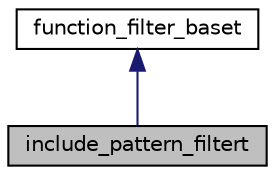 digraph "include_pattern_filtert"
{
 // LATEX_PDF_SIZE
  bgcolor="transparent";
  edge [fontname="Helvetica",fontsize="10",labelfontname="Helvetica",labelfontsize="10"];
  node [fontname="Helvetica",fontsize="10",shape=record];
  Node1 [label="include_pattern_filtert",height=0.2,width=0.4,color="black", fillcolor="grey75", style="filled", fontcolor="black",tooltip="Filters functions that match the provided pattern."];
  Node2 -> Node1 [dir="back",color="midnightblue",fontsize="10",style="solid",fontname="Helvetica"];
  Node2 [label="function_filter_baset",height=0.2,width=0.4,color="black",URL="$classfunction__filter__baset.html",tooltip="Base class for filtering functions."];
}
